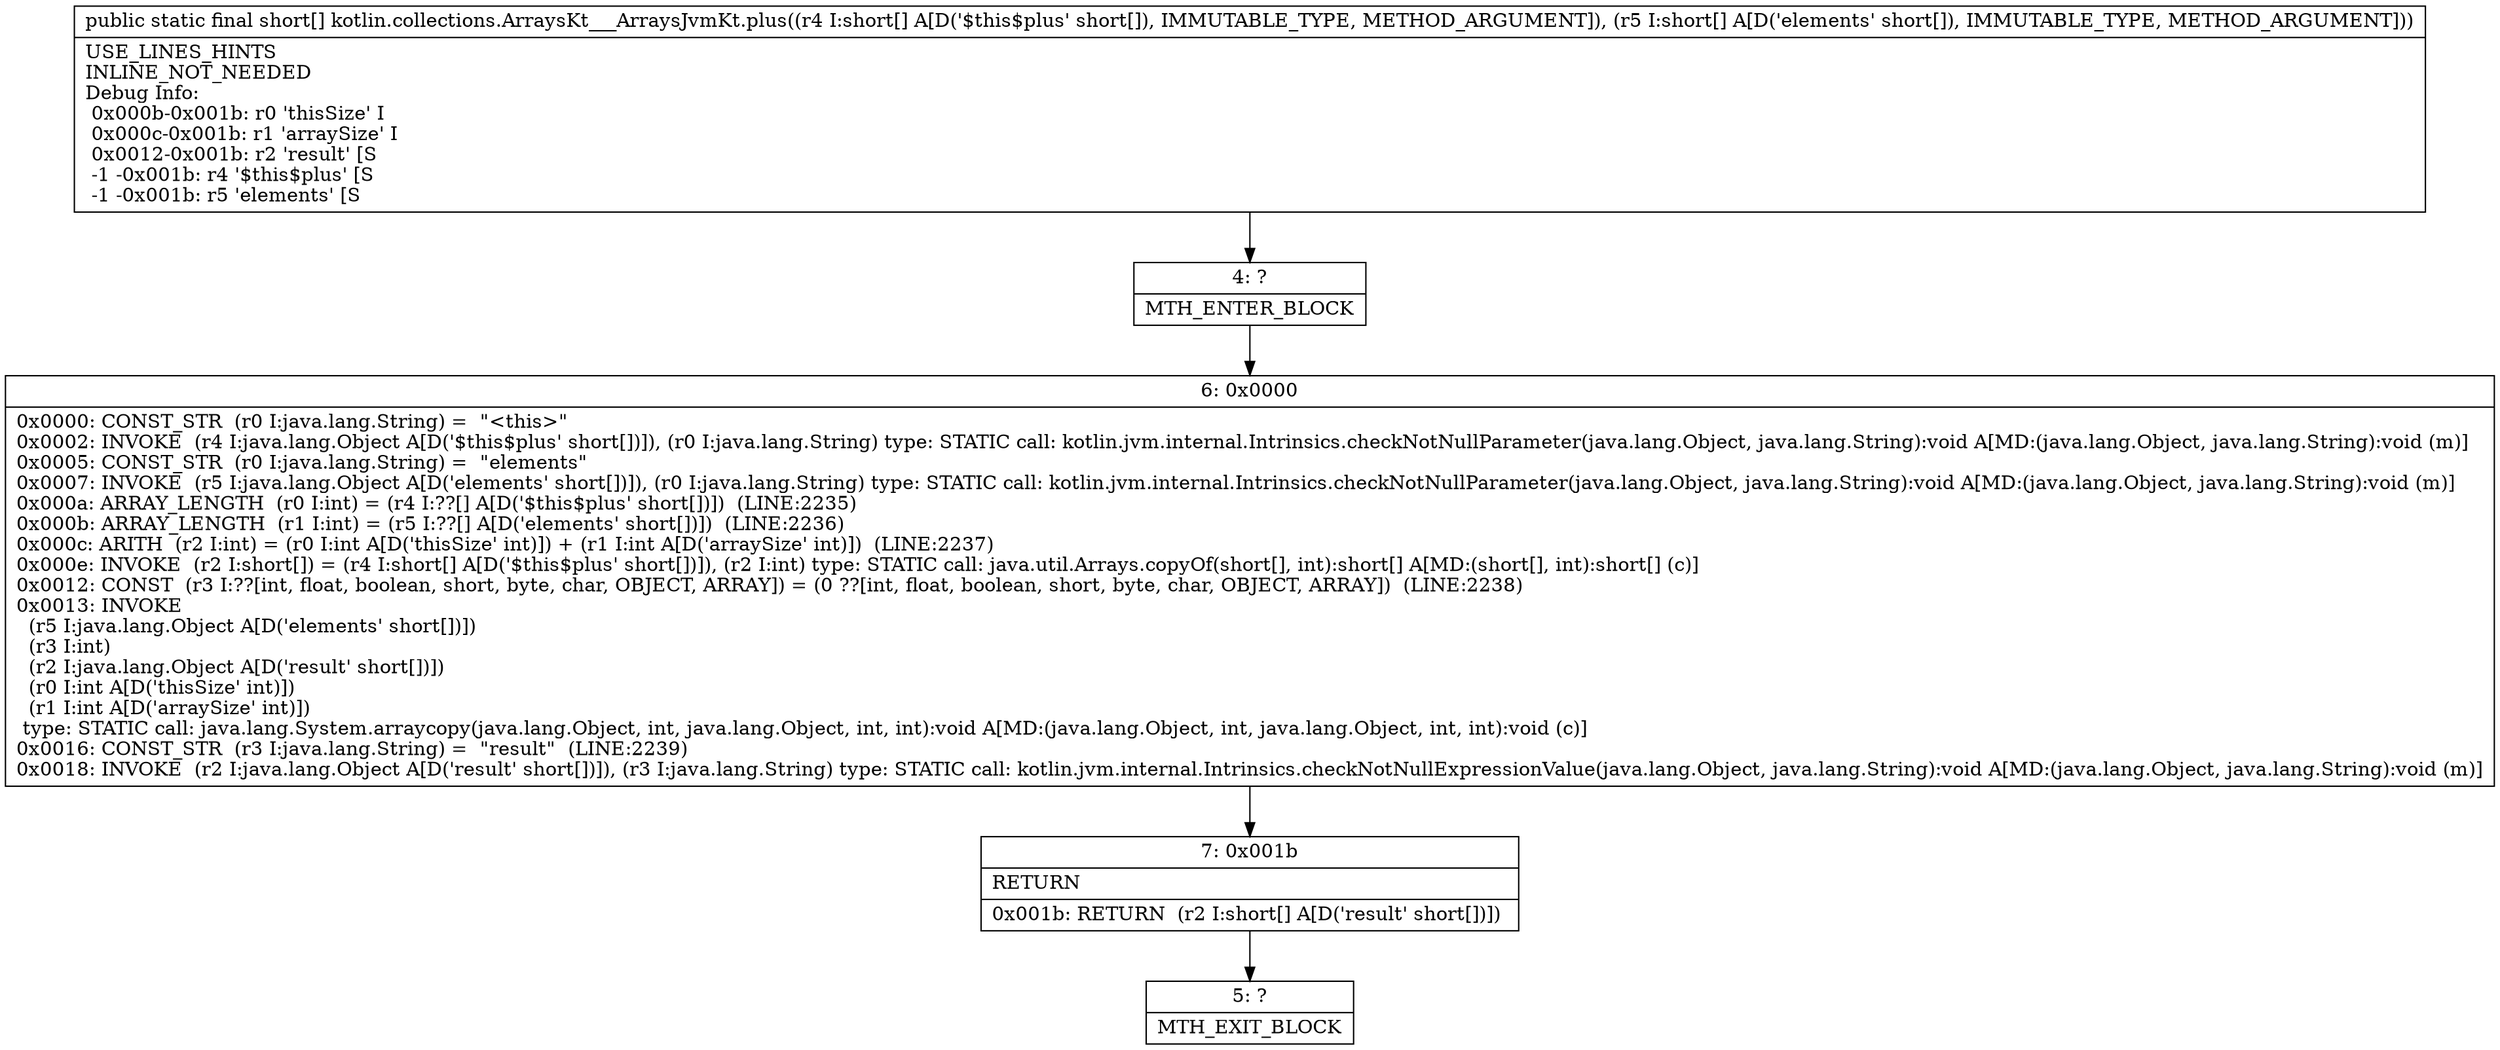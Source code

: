 digraph "CFG forkotlin.collections.ArraysKt___ArraysJvmKt.plus([S[S)[S" {
Node_4 [shape=record,label="{4\:\ ?|MTH_ENTER_BLOCK\l}"];
Node_6 [shape=record,label="{6\:\ 0x0000|0x0000: CONST_STR  (r0 I:java.lang.String) =  \"\<this\>\" \l0x0002: INVOKE  (r4 I:java.lang.Object A[D('$this$plus' short[])]), (r0 I:java.lang.String) type: STATIC call: kotlin.jvm.internal.Intrinsics.checkNotNullParameter(java.lang.Object, java.lang.String):void A[MD:(java.lang.Object, java.lang.String):void (m)]\l0x0005: CONST_STR  (r0 I:java.lang.String) =  \"elements\" \l0x0007: INVOKE  (r5 I:java.lang.Object A[D('elements' short[])]), (r0 I:java.lang.String) type: STATIC call: kotlin.jvm.internal.Intrinsics.checkNotNullParameter(java.lang.Object, java.lang.String):void A[MD:(java.lang.Object, java.lang.String):void (m)]\l0x000a: ARRAY_LENGTH  (r0 I:int) = (r4 I:??[] A[D('$this$plus' short[])])  (LINE:2235)\l0x000b: ARRAY_LENGTH  (r1 I:int) = (r5 I:??[] A[D('elements' short[])])  (LINE:2236)\l0x000c: ARITH  (r2 I:int) = (r0 I:int A[D('thisSize' int)]) + (r1 I:int A[D('arraySize' int)])  (LINE:2237)\l0x000e: INVOKE  (r2 I:short[]) = (r4 I:short[] A[D('$this$plus' short[])]), (r2 I:int) type: STATIC call: java.util.Arrays.copyOf(short[], int):short[] A[MD:(short[], int):short[] (c)]\l0x0012: CONST  (r3 I:??[int, float, boolean, short, byte, char, OBJECT, ARRAY]) = (0 ??[int, float, boolean, short, byte, char, OBJECT, ARRAY])  (LINE:2238)\l0x0013: INVOKE  \l  (r5 I:java.lang.Object A[D('elements' short[])])\l  (r3 I:int)\l  (r2 I:java.lang.Object A[D('result' short[])])\l  (r0 I:int A[D('thisSize' int)])\l  (r1 I:int A[D('arraySize' int)])\l type: STATIC call: java.lang.System.arraycopy(java.lang.Object, int, java.lang.Object, int, int):void A[MD:(java.lang.Object, int, java.lang.Object, int, int):void (c)]\l0x0016: CONST_STR  (r3 I:java.lang.String) =  \"result\"  (LINE:2239)\l0x0018: INVOKE  (r2 I:java.lang.Object A[D('result' short[])]), (r3 I:java.lang.String) type: STATIC call: kotlin.jvm.internal.Intrinsics.checkNotNullExpressionValue(java.lang.Object, java.lang.String):void A[MD:(java.lang.Object, java.lang.String):void (m)]\l}"];
Node_7 [shape=record,label="{7\:\ 0x001b|RETURN\l|0x001b: RETURN  (r2 I:short[] A[D('result' short[])]) \l}"];
Node_5 [shape=record,label="{5\:\ ?|MTH_EXIT_BLOCK\l}"];
MethodNode[shape=record,label="{public static final short[] kotlin.collections.ArraysKt___ArraysJvmKt.plus((r4 I:short[] A[D('$this$plus' short[]), IMMUTABLE_TYPE, METHOD_ARGUMENT]), (r5 I:short[] A[D('elements' short[]), IMMUTABLE_TYPE, METHOD_ARGUMENT]))  | USE_LINES_HINTS\lINLINE_NOT_NEEDED\lDebug Info:\l  0x000b\-0x001b: r0 'thisSize' I\l  0x000c\-0x001b: r1 'arraySize' I\l  0x0012\-0x001b: r2 'result' [S\l  \-1 \-0x001b: r4 '$this$plus' [S\l  \-1 \-0x001b: r5 'elements' [S\l}"];
MethodNode -> Node_4;Node_4 -> Node_6;
Node_6 -> Node_7;
Node_7 -> Node_5;
}

